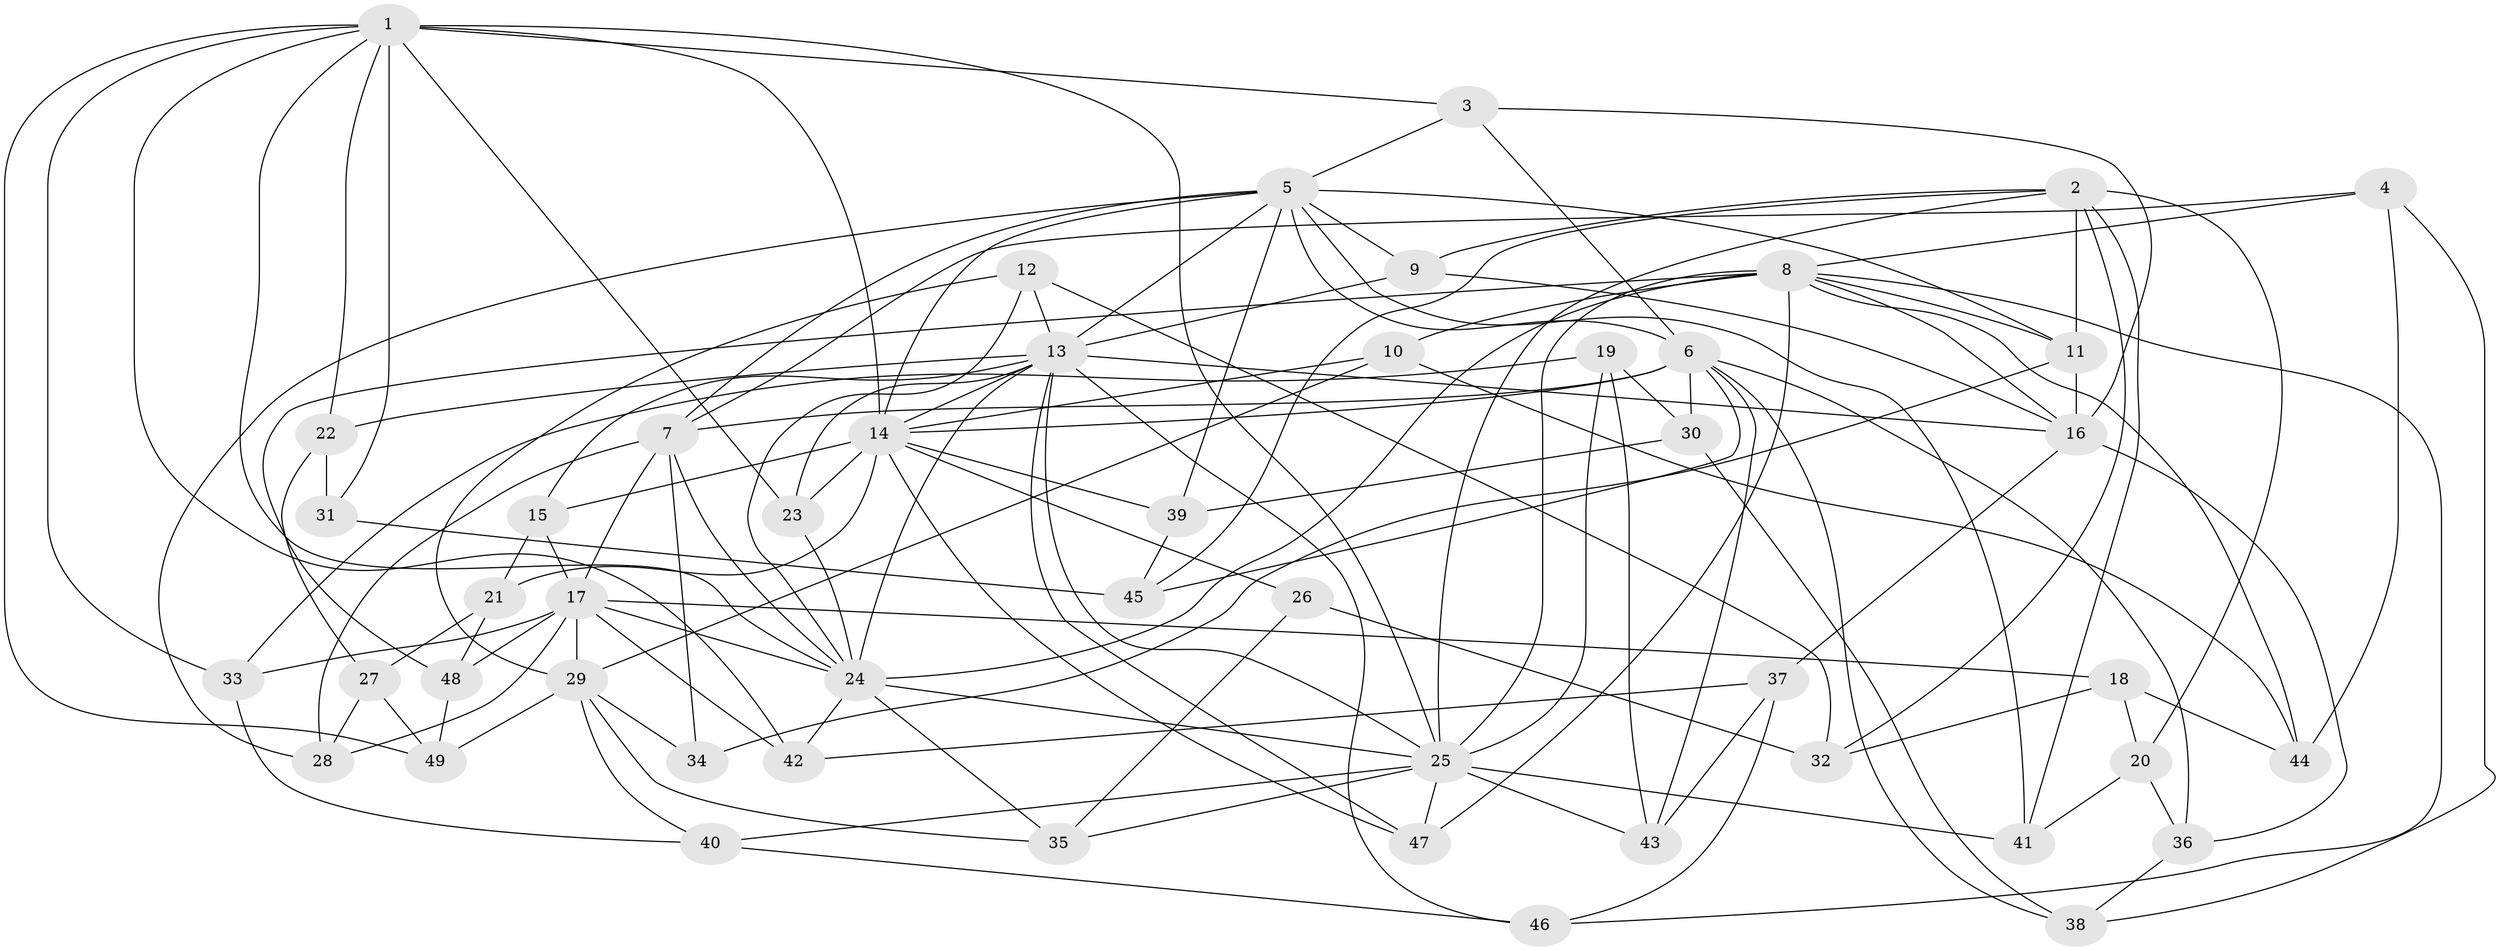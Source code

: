 // original degree distribution, {4: 1.0}
// Generated by graph-tools (version 1.1) at 2025/38/03/09/25 02:38:17]
// undirected, 49 vertices, 131 edges
graph export_dot {
graph [start="1"]
  node [color=gray90,style=filled];
  1;
  2;
  3;
  4;
  5;
  6;
  7;
  8;
  9;
  10;
  11;
  12;
  13;
  14;
  15;
  16;
  17;
  18;
  19;
  20;
  21;
  22;
  23;
  24;
  25;
  26;
  27;
  28;
  29;
  30;
  31;
  32;
  33;
  34;
  35;
  36;
  37;
  38;
  39;
  40;
  41;
  42;
  43;
  44;
  45;
  46;
  47;
  48;
  49;
  1 -- 3 [weight=1.0];
  1 -- 14 [weight=1.0];
  1 -- 22 [weight=1.0];
  1 -- 23 [weight=2.0];
  1 -- 24 [weight=1.0];
  1 -- 25 [weight=1.0];
  1 -- 31 [weight=2.0];
  1 -- 33 [weight=1.0];
  1 -- 42 [weight=1.0];
  1 -- 49 [weight=1.0];
  2 -- 9 [weight=1.0];
  2 -- 11 [weight=2.0];
  2 -- 20 [weight=1.0];
  2 -- 25 [weight=1.0];
  2 -- 32 [weight=1.0];
  2 -- 41 [weight=1.0];
  2 -- 45 [weight=1.0];
  3 -- 5 [weight=1.0];
  3 -- 6 [weight=1.0];
  3 -- 16 [weight=1.0];
  4 -- 7 [weight=1.0];
  4 -- 8 [weight=1.0];
  4 -- 38 [weight=1.0];
  4 -- 44 [weight=1.0];
  5 -- 6 [weight=1.0];
  5 -- 7 [weight=1.0];
  5 -- 9 [weight=1.0];
  5 -- 11 [weight=1.0];
  5 -- 13 [weight=1.0];
  5 -- 14 [weight=1.0];
  5 -- 28 [weight=1.0];
  5 -- 39 [weight=1.0];
  5 -- 41 [weight=1.0];
  6 -- 7 [weight=2.0];
  6 -- 14 [weight=1.0];
  6 -- 30 [weight=1.0];
  6 -- 36 [weight=1.0];
  6 -- 38 [weight=1.0];
  6 -- 43 [weight=1.0];
  6 -- 45 [weight=1.0];
  7 -- 17 [weight=1.0];
  7 -- 24 [weight=1.0];
  7 -- 28 [weight=1.0];
  7 -- 34 [weight=1.0];
  8 -- 10 [weight=1.0];
  8 -- 11 [weight=1.0];
  8 -- 16 [weight=1.0];
  8 -- 24 [weight=2.0];
  8 -- 25 [weight=2.0];
  8 -- 44 [weight=1.0];
  8 -- 46 [weight=1.0];
  8 -- 47 [weight=1.0];
  8 -- 48 [weight=1.0];
  9 -- 13 [weight=1.0];
  9 -- 16 [weight=1.0];
  10 -- 14 [weight=1.0];
  10 -- 29 [weight=1.0];
  10 -- 44 [weight=1.0];
  11 -- 16 [weight=2.0];
  11 -- 34 [weight=2.0];
  12 -- 13 [weight=1.0];
  12 -- 24 [weight=1.0];
  12 -- 29 [weight=1.0];
  12 -- 32 [weight=1.0];
  13 -- 14 [weight=1.0];
  13 -- 15 [weight=1.0];
  13 -- 16 [weight=1.0];
  13 -- 22 [weight=1.0];
  13 -- 23 [weight=1.0];
  13 -- 24 [weight=1.0];
  13 -- 25 [weight=1.0];
  13 -- 46 [weight=1.0];
  13 -- 47 [weight=1.0];
  14 -- 15 [weight=1.0];
  14 -- 21 [weight=1.0];
  14 -- 23 [weight=1.0];
  14 -- 26 [weight=2.0];
  14 -- 39 [weight=1.0];
  14 -- 47 [weight=1.0];
  15 -- 17 [weight=1.0];
  15 -- 21 [weight=1.0];
  16 -- 36 [weight=1.0];
  16 -- 37 [weight=1.0];
  17 -- 18 [weight=1.0];
  17 -- 24 [weight=1.0];
  17 -- 28 [weight=1.0];
  17 -- 29 [weight=2.0];
  17 -- 33 [weight=1.0];
  17 -- 42 [weight=1.0];
  17 -- 48 [weight=1.0];
  18 -- 20 [weight=1.0];
  18 -- 32 [weight=1.0];
  18 -- 44 [weight=1.0];
  19 -- 25 [weight=1.0];
  19 -- 30 [weight=1.0];
  19 -- 33 [weight=1.0];
  19 -- 43 [weight=1.0];
  20 -- 36 [weight=1.0];
  20 -- 41 [weight=1.0];
  21 -- 27 [weight=1.0];
  21 -- 48 [weight=1.0];
  22 -- 27 [weight=1.0];
  22 -- 31 [weight=1.0];
  23 -- 24 [weight=2.0];
  24 -- 25 [weight=1.0];
  24 -- 35 [weight=1.0];
  24 -- 42 [weight=1.0];
  25 -- 35 [weight=1.0];
  25 -- 40 [weight=1.0];
  25 -- 41 [weight=1.0];
  25 -- 43 [weight=1.0];
  25 -- 47 [weight=1.0];
  26 -- 32 [weight=1.0];
  26 -- 35 [weight=1.0];
  27 -- 28 [weight=1.0];
  27 -- 49 [weight=1.0];
  29 -- 34 [weight=1.0];
  29 -- 35 [weight=1.0];
  29 -- 40 [weight=1.0];
  29 -- 49 [weight=1.0];
  30 -- 38 [weight=1.0];
  30 -- 39 [weight=1.0];
  31 -- 45 [weight=1.0];
  33 -- 40 [weight=1.0];
  36 -- 38 [weight=1.0];
  37 -- 42 [weight=1.0];
  37 -- 43 [weight=1.0];
  37 -- 46 [weight=1.0];
  39 -- 45 [weight=1.0];
  40 -- 46 [weight=1.0];
  48 -- 49 [weight=1.0];
}
